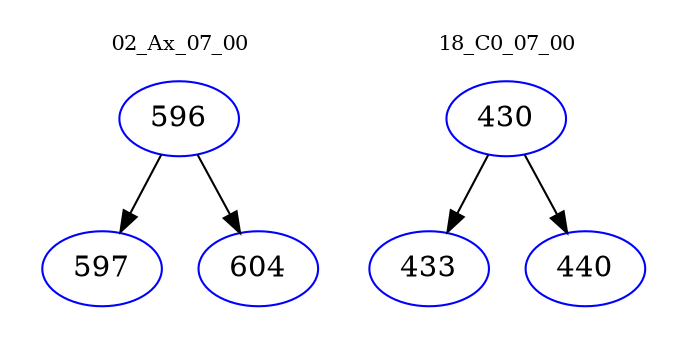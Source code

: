 digraph{
subgraph cluster_0 {
color = white
label = "02_Ax_07_00";
fontsize=10;
T0_596 [label="596", color="blue"]
T0_596 -> T0_597 [color="black"]
T0_597 [label="597", color="blue"]
T0_596 -> T0_604 [color="black"]
T0_604 [label="604", color="blue"]
}
subgraph cluster_1 {
color = white
label = "18_C0_07_00";
fontsize=10;
T1_430 [label="430", color="blue"]
T1_430 -> T1_433 [color="black"]
T1_433 [label="433", color="blue"]
T1_430 -> T1_440 [color="black"]
T1_440 [label="440", color="blue"]
}
}
